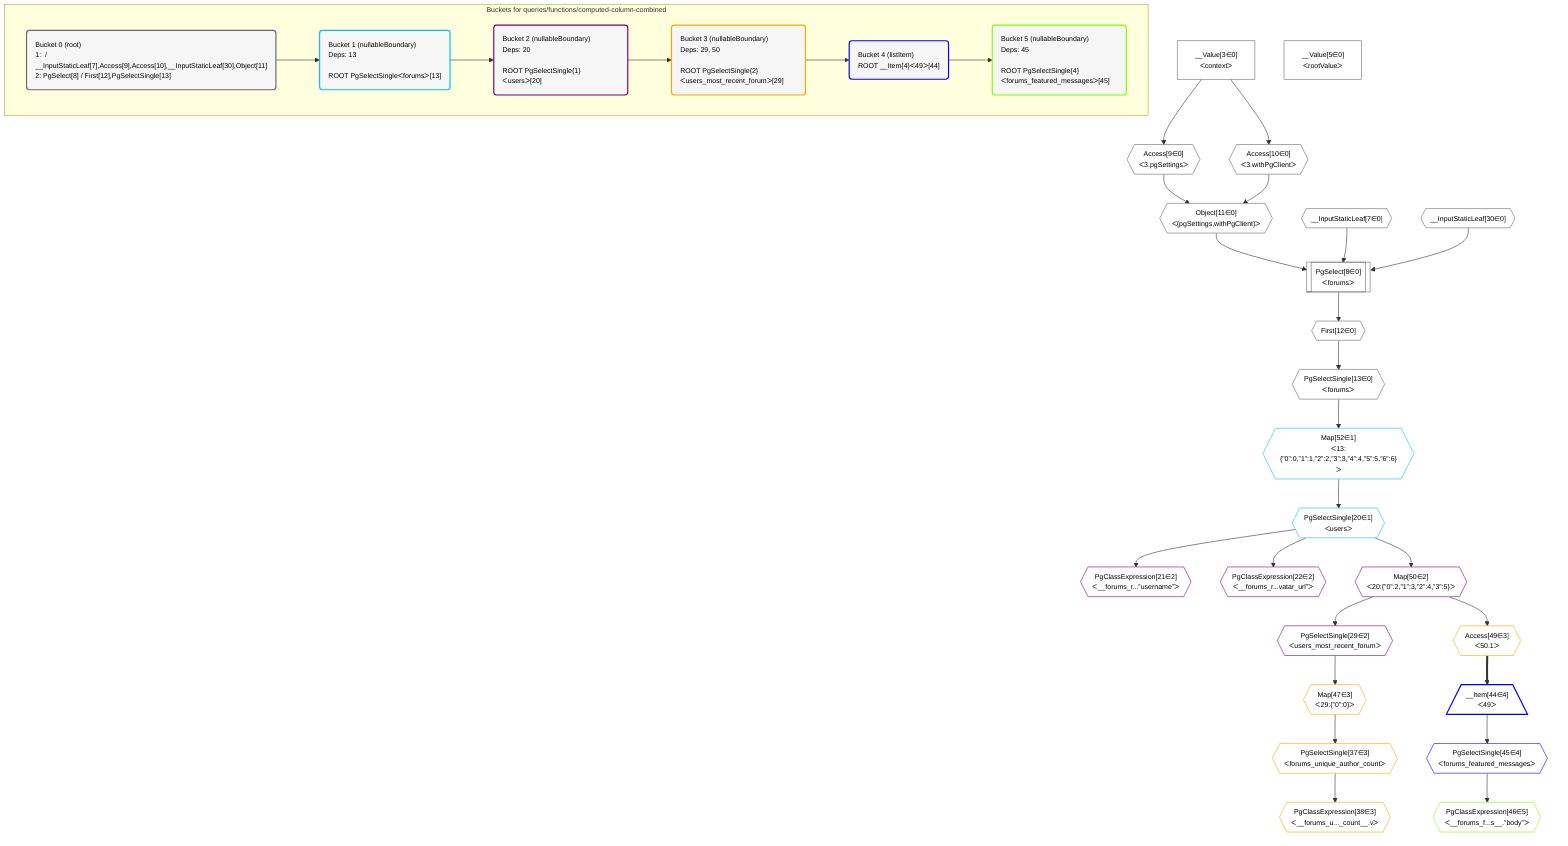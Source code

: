 %%{init: {'themeVariables': { 'fontSize': '12px'}}}%%
graph TD
    classDef path fill:#eee,stroke:#000,color:#000
    classDef plan fill:#fff,stroke-width:1px,color:#000
    classDef itemplan fill:#fff,stroke-width:2px,color:#000
    classDef unbatchedplan fill:#dff,stroke-width:1px,color:#000
    classDef sideeffectplan fill:#fcc,stroke-width:2px,color:#000
    classDef bucket fill:#f6f6f6,color:#000,stroke-width:2px,text-align:left


    %% define steps
    __Value3["__Value[3∈0]<br />ᐸcontextᐳ"]:::plan
    __Value5["__Value[5∈0]<br />ᐸrootValueᐳ"]:::plan
    __InputStaticLeaf7{{"__InputStaticLeaf[7∈0]"}}:::plan
    Access9{{"Access[9∈0]<br />ᐸ3.pgSettingsᐳ"}}:::plan
    Access10{{"Access[10∈0]<br />ᐸ3.withPgClientᐳ"}}:::plan
    Object11{{"Object[11∈0]<br />ᐸ{pgSettings,withPgClient}ᐳ"}}:::plan
    __InputStaticLeaf30{{"__InputStaticLeaf[30∈0]"}}:::plan
    PgSelect8[["PgSelect[8∈0]<br />ᐸforumsᐳ"]]:::plan
    First12{{"First[12∈0]"}}:::plan
    PgSelectSingle13{{"PgSelectSingle[13∈0]<br />ᐸforumsᐳ"}}:::plan
    Map52{{"Map[52∈1]<br />ᐸ13:{”0”:0,”1”:1,”2”:2,”3”:3,”4”:4,”5”:5,”6”:6}ᐳ"}}:::plan
    PgSelectSingle20{{"PgSelectSingle[20∈1]<br />ᐸusersᐳ"}}:::plan
    PgClassExpression21{{"PgClassExpression[21∈2]<br />ᐸ__forums_r...”username”ᐳ"}}:::plan
    PgClassExpression22{{"PgClassExpression[22∈2]<br />ᐸ__forums_r...vatar_url”ᐳ"}}:::plan
    Map50{{"Map[50∈2]<br />ᐸ20:{”0”:2,”1”:3,”2”:4,”3”:5}ᐳ"}}:::plan
    PgSelectSingle29{{"PgSelectSingle[29∈2]<br />ᐸusers_most_recent_forumᐳ"}}:::plan
    Map47{{"Map[47∈3]<br />ᐸ29:{”0”:0}ᐳ"}}:::plan
    PgSelectSingle37{{"PgSelectSingle[37∈3]<br />ᐸforums_unique_author_countᐳ"}}:::plan
    PgClassExpression38{{"PgClassExpression[38∈3]<br />ᐸ__forums_u..._count__.vᐳ"}}:::plan
    Access49{{"Access[49∈3]<br />ᐸ50.1ᐳ"}}:::plan
    __Item44[/"__Item[44∈4]<br />ᐸ49ᐳ"\]:::itemplan
    PgSelectSingle45{{"PgSelectSingle[45∈4]<br />ᐸforums_featured_messagesᐳ"}}:::plan
    PgClassExpression46{{"PgClassExpression[46∈5]<br />ᐸ__forums_f...s__.”body”ᐳ"}}:::plan

    %% plan dependencies
    __Value3 --> Access9
    __Value3 --> Access10
    Access9 & Access10 --> Object11
    Object11 & __InputStaticLeaf7 & __InputStaticLeaf30 --> PgSelect8
    PgSelect8 --> First12
    First12 --> PgSelectSingle13
    PgSelectSingle13 --> Map52
    Map52 --> PgSelectSingle20
    PgSelectSingle20 --> PgClassExpression21
    PgSelectSingle20 --> PgClassExpression22
    PgSelectSingle20 --> Map50
    Map50 --> PgSelectSingle29
    PgSelectSingle29 --> Map47
    Map47 --> PgSelectSingle37
    PgSelectSingle37 --> PgClassExpression38
    Map50 --> Access49
    Access49 ==> __Item44
    __Item44 --> PgSelectSingle45
    PgSelectSingle45 --> PgClassExpression46

    subgraph "Buckets for queries/functions/computed-column-combined"
    Bucket0("Bucket 0 (root)<br />1:  / __InputStaticLeaf[7],Access[9],Access[10],__InputStaticLeaf[30],Object[11]<br />2: PgSelect[8] / First[12],PgSelectSingle[13]"):::bucket
    classDef bucket0 stroke:#696969
    class Bucket0,__Value3,__Value5,__InputStaticLeaf7,PgSelect8,Access9,Access10,Object11,First12,PgSelectSingle13,__InputStaticLeaf30 bucket0
    Bucket1("Bucket 1 (nullableBoundary)<br />Deps: 13<br /><br />ROOT PgSelectSingleᐸforumsᐳ[13]"):::bucket
    classDef bucket1 stroke:#00bfff
    class Bucket1,PgSelectSingle20,Map52 bucket1
    Bucket2("Bucket 2 (nullableBoundary)<br />Deps: 20<br /><br />ROOT PgSelectSingle{1}ᐸusersᐳ[20]"):::bucket
    classDef bucket2 stroke:#7f007f
    class Bucket2,PgClassExpression21,PgClassExpression22,PgSelectSingle29,Map50 bucket2
    Bucket3("Bucket 3 (nullableBoundary)<br />Deps: 29, 50<br /><br />ROOT PgSelectSingle{2}ᐸusers_most_recent_forumᐳ[29]"):::bucket
    classDef bucket3 stroke:#ffa500
    class Bucket3,PgSelectSingle37,PgClassExpression38,Map47,Access49 bucket3
    Bucket4("Bucket 4 (listItem)<br />ROOT __Item{4}ᐸ49ᐳ[44]"):::bucket
    classDef bucket4 stroke:#0000ff
    class Bucket4,__Item44,PgSelectSingle45 bucket4
    Bucket5("Bucket 5 (nullableBoundary)<br />Deps: 45<br /><br />ROOT PgSelectSingle{4}ᐸforums_featured_messagesᐳ[45]"):::bucket
    classDef bucket5 stroke:#7fff00
    class Bucket5,PgClassExpression46 bucket5
    Bucket0 --> Bucket1
    Bucket1 --> Bucket2
    Bucket2 --> Bucket3
    Bucket3 --> Bucket4
    Bucket4 --> Bucket5
    end